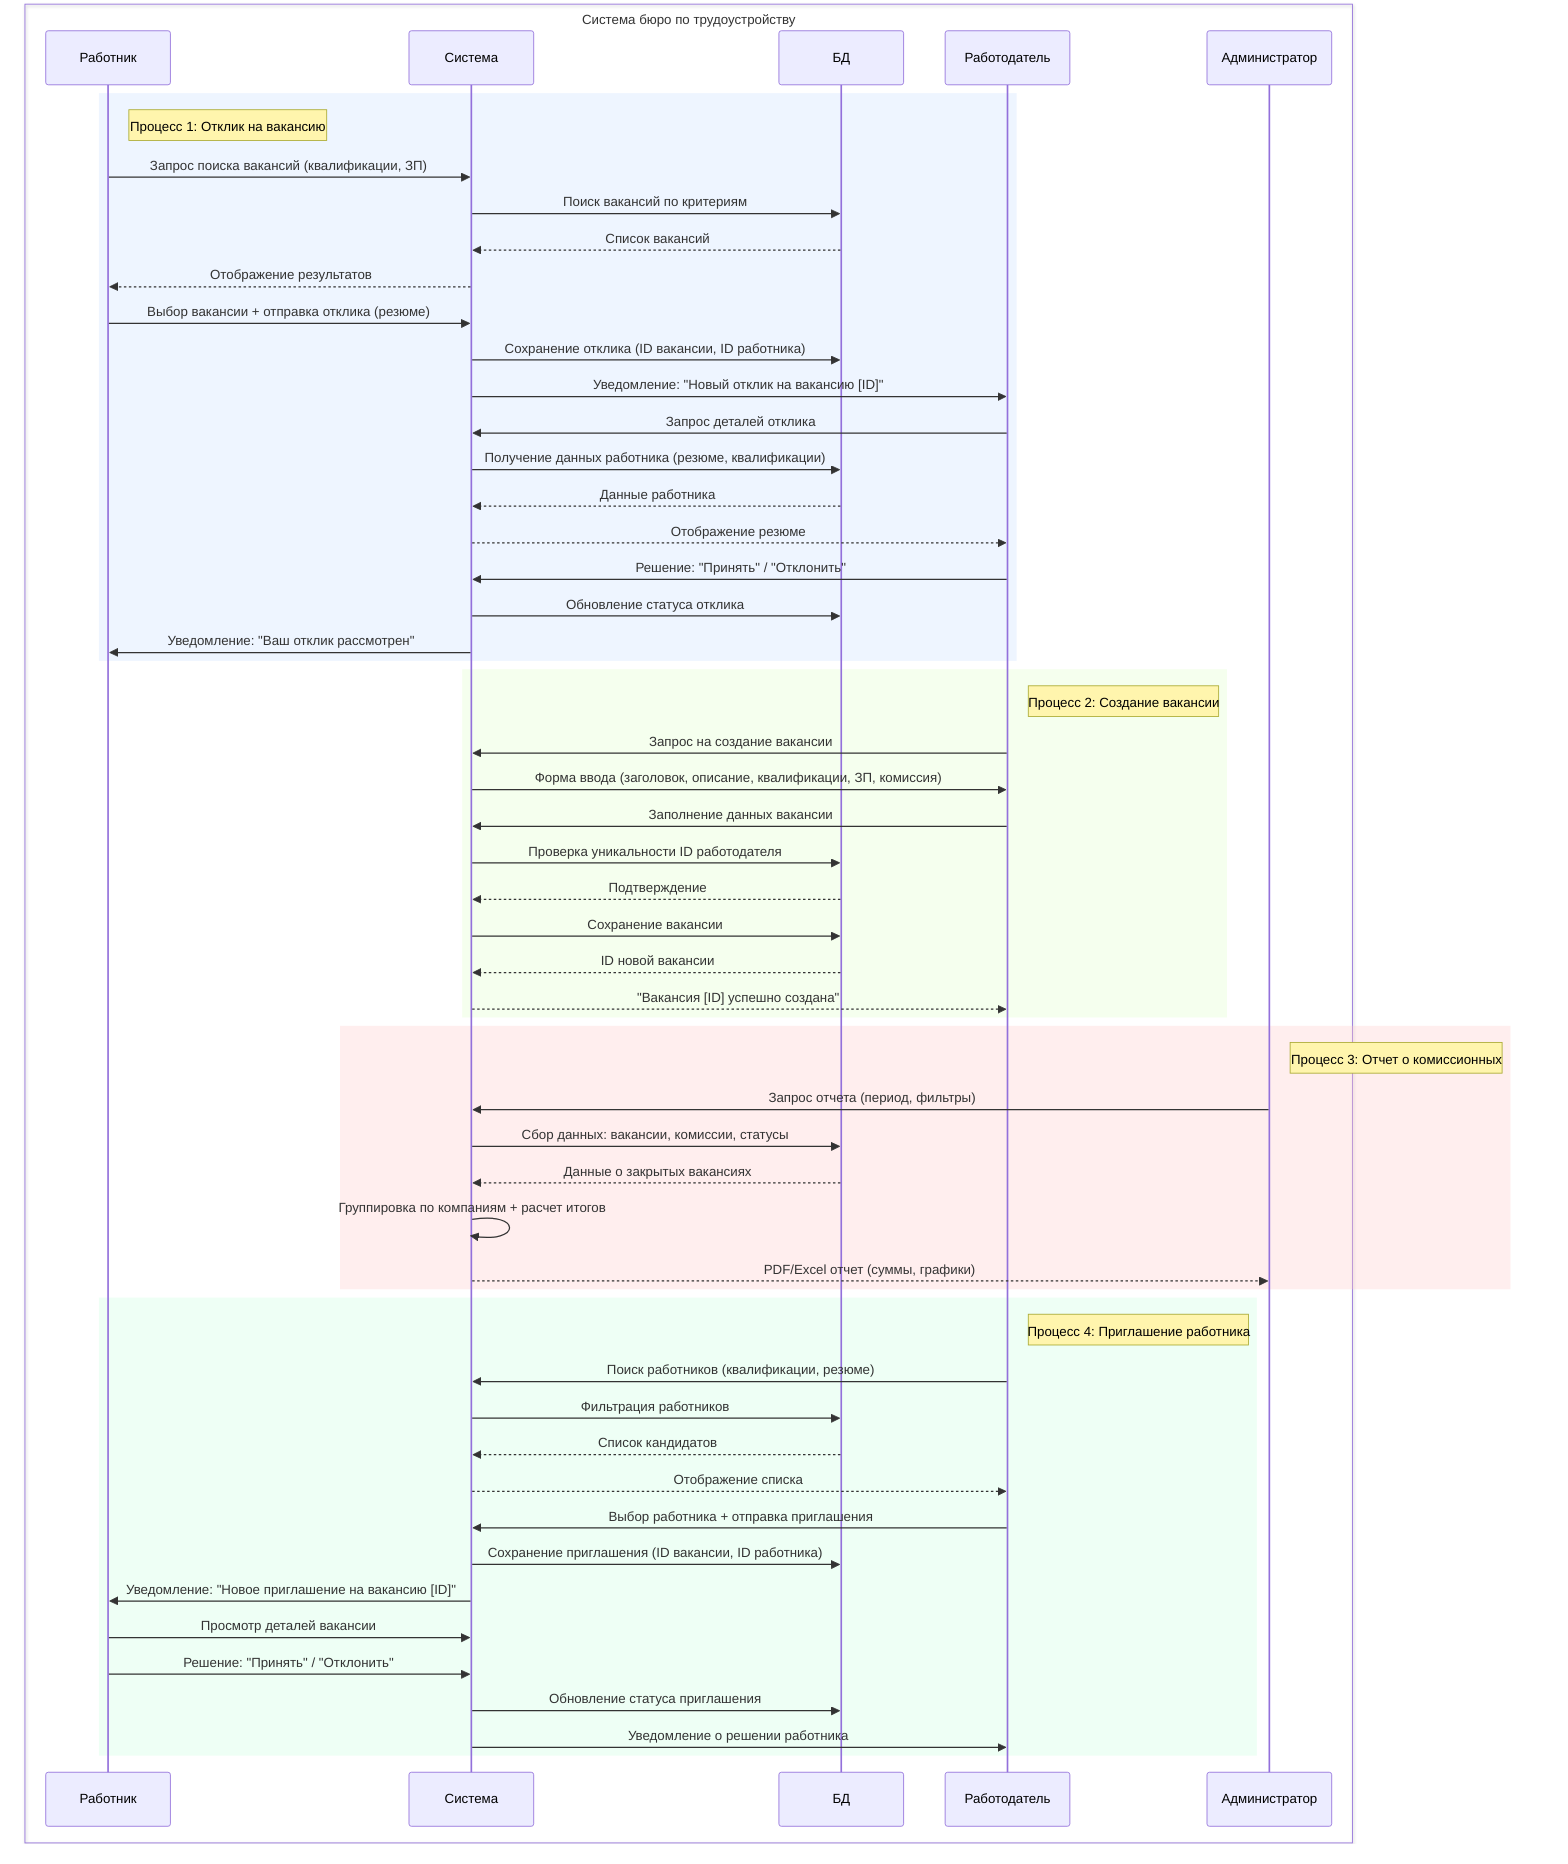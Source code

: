 sequenceDiagram
    box Система бюро по трудоустройству
    participant Работник
    participant Система
    participant БД
    participant Работодатель
    participant Администратор
    end

    %% Процесс 1: Отклик на вакансию
    rect rgba(200, 220, 255, 0.3)
    note right of Работник: Процесс 1: Отклик на вакансию
    Работник->>Система: Запрос поиска вакансий (квалификации, ЗП)
    Система->>БД: Поиск вакансий по критериям
    БД-->>Система: Список вакансий
    Система-->>Работник: Отображение результатов
    Работник->>Система: Выбор вакансии + отправка отклика (резюме)
    Система->>БД: Сохранение отклика (ID вакансии, ID работника)
    Система->>Работодатель: Уведомление: "Новый отклик на вакансию [ID]"
    Работодатель->>Система: Запрос деталей отклика
    Система->>БД: Получение данных работника (резюме, квалификации)
    БД-->>Система: Данные работника
    Система-->>Работодатель: Отображение резюме
    Работодатель->>Система: Решение: "Принять" / "Отклонить"
    Система->>БД: Обновление статуса отклика
    Система->>Работник: Уведомление: "Ваш отклик рассмотрен"
    end

    %% Процесс 2: Создание вакансии
    rect rgba(220, 255, 200, 0.3)
    note right of Работодатель: Процесс 2: Создание вакансии
    Работодатель->>Система: Запрос на создание вакансии
    Система->>Работодатель: Форма ввода (заголовок, описание, квалификации, ЗП, комиссия)
    Работодатель->>Система: Заполнение данных вакансии
    Система->>БД: Проверка уникальности ID работодателя
    БД-->>Система: Подтверждение
    Система->>БД: Сохранение вакансии
    БД-->>Система: ID новой вакансии
    Система-->>Работодатель: "Вакансия [ID] успешно создана"
    end

    %% Процесс 3: Формирование отчета администратором
    rect rgba(255, 200, 200, 0.3)
    note right of Администратор: Процесс 3: Отчет о комиссионных
    Администратор->>Система: Запрос отчета (период, фильтры)
    Система->>БД: Сбор данных: вакансии, комиссии, статусы
    БД-->>Система: Данные о закрытых вакансиях
    Система->>Система: Группировка по компаниям + расчет итогов
    Система-->>Администратор: PDF/Excel отчет (суммы, графики)
    end

    %% Процесс 4: Принятие/отклонение приглашения
    rect rgba(200, 255, 220, 0.3)
    note right of Работодатель: Процесс 4: Приглашение работника
    Работодатель->>Система: Поиск работников (квалификации, резюме)
    Система->>БД: Фильтрация работников
    БД-->>Система: Список кандидатов
    Система-->>Работодатель: Отображение списка
    Работодатель->>Система: Выбор работника + отправка приглашения
    Система->>БД: Сохранение приглашения (ID вакансии, ID работника)
    Система->>Работник: Уведомление: "Новое приглашение на вакансию [ID]"
    Работник->>Система: Просмотр деталей вакансии
    Работник->>Система: Решение: "Принять" / "Отклонить"
    Система->>БД: Обновление статуса приглашения
    Система->>Работодатель: Уведомление о решении работника
    end